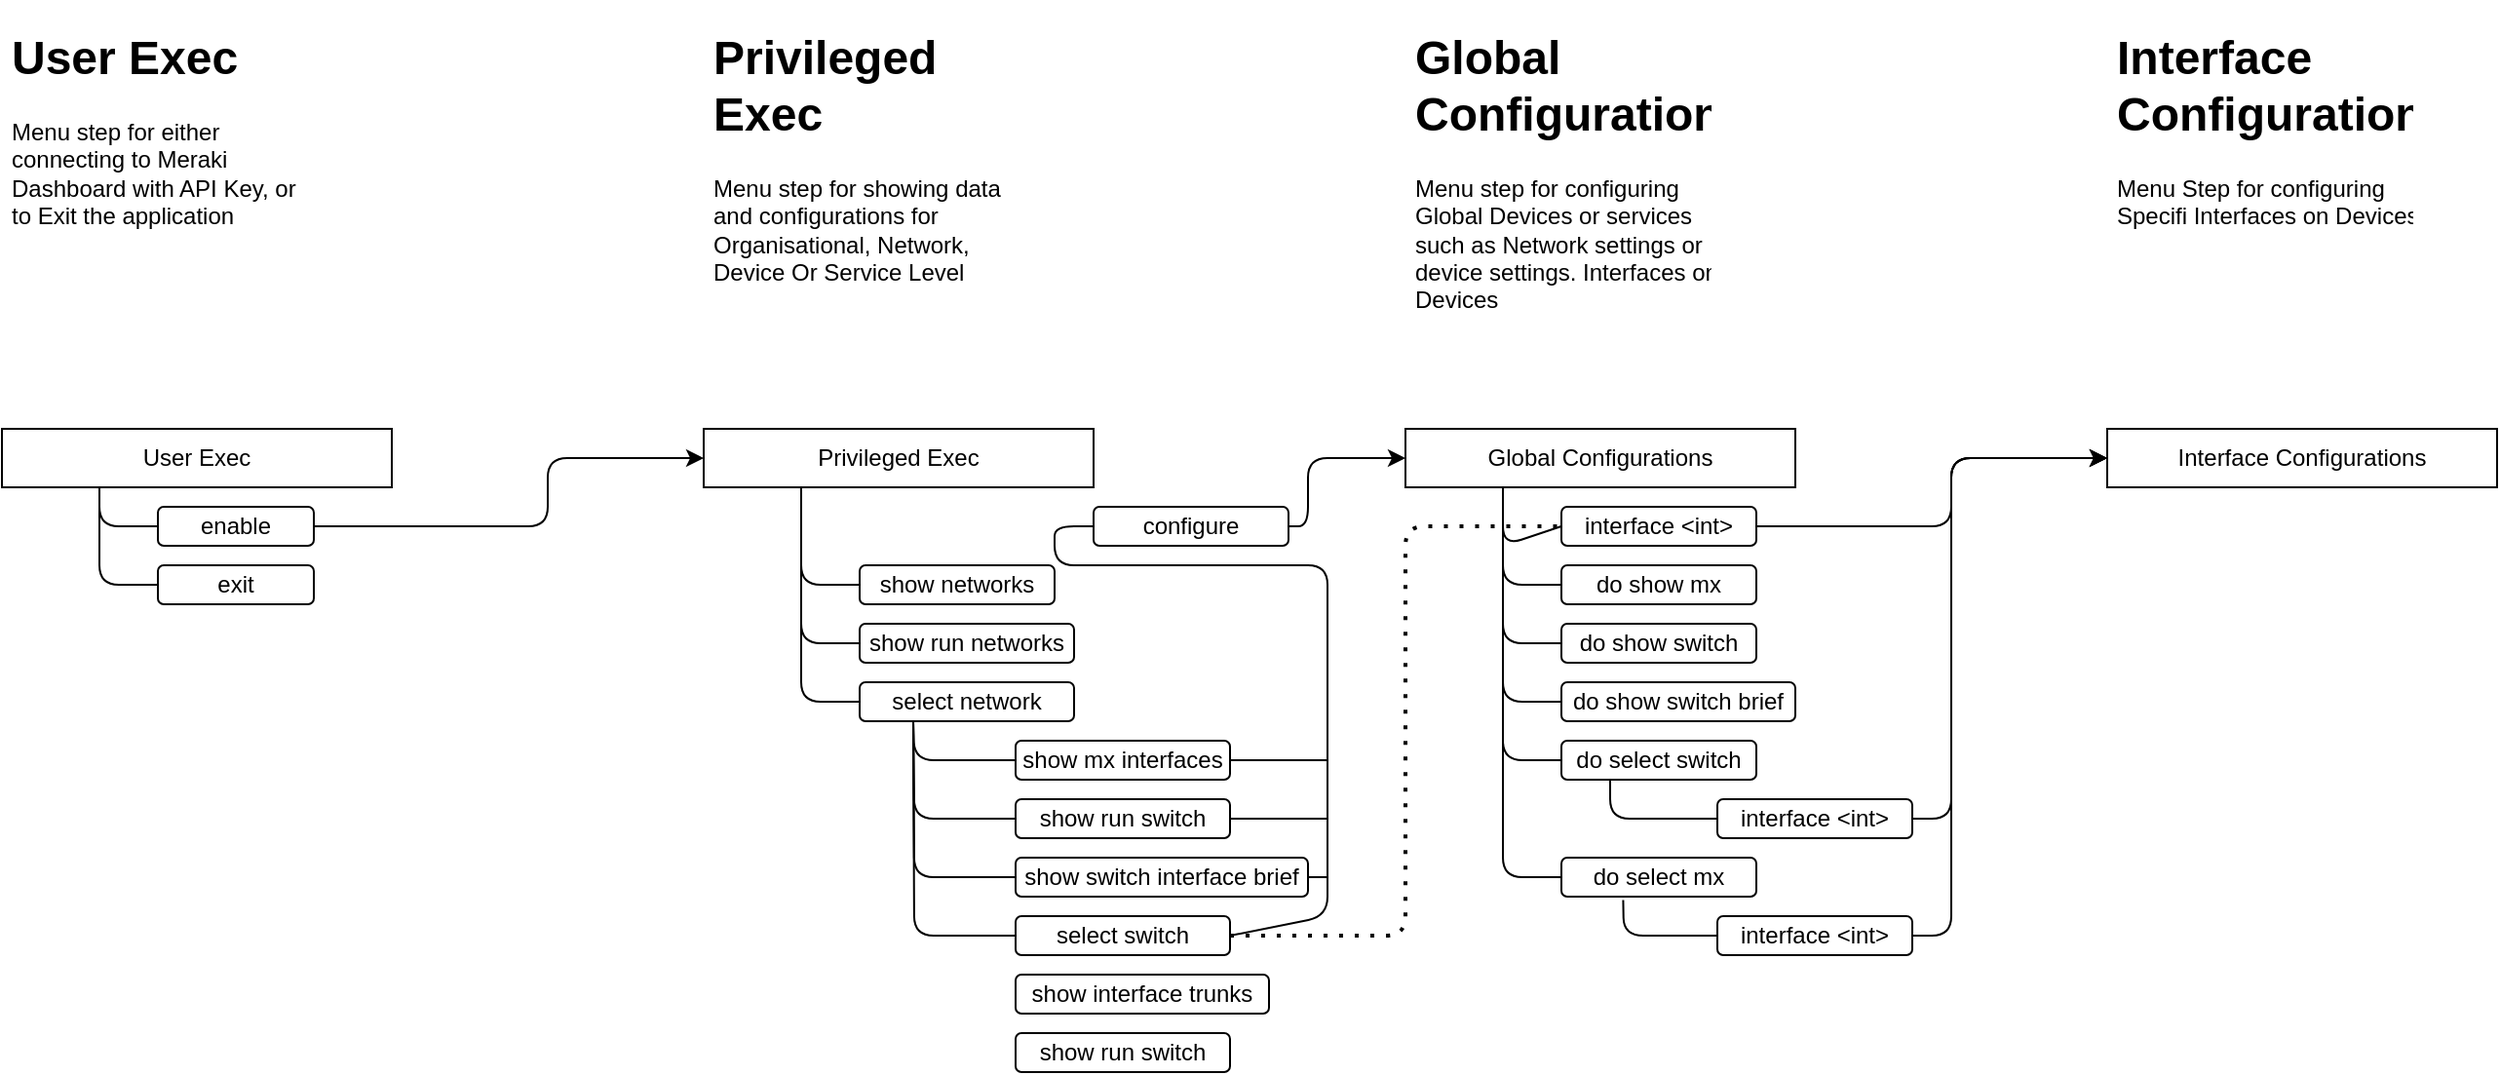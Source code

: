 <mxfile version="14.2.2" type="github">
  <diagram id="WFQadTtpuY_C7dDkhRBZ" name="Page-1">
    <mxGraphModel dx="802" dy="442" grid="1" gridSize="10" guides="1" tooltips="1" connect="1" arrows="1" fold="1" page="1" pageScale="1" pageWidth="827" pageHeight="1169" math="0" shadow="0">
      <root>
        <mxCell id="0" />
        <mxCell id="1" parent="0" />
        <mxCell id="yNQHmbNTrjHeebdMgLnV-1" value="User Exec" style="rounded=0;whiteSpace=wrap;html=1;" vertex="1" parent="1">
          <mxGeometry x="40" y="250" width="200" height="30" as="geometry" />
        </mxCell>
        <mxCell id="yNQHmbNTrjHeebdMgLnV-2" value="enable" style="rounded=1;whiteSpace=wrap;html=1;" vertex="1" parent="1">
          <mxGeometry x="120" y="290" width="80" height="20" as="geometry" />
        </mxCell>
        <mxCell id="yNQHmbNTrjHeebdMgLnV-3" value="exit" style="rounded=1;whiteSpace=wrap;html=1;" vertex="1" parent="1">
          <mxGeometry x="120" y="320" width="80" height="20" as="geometry" />
        </mxCell>
        <mxCell id="yNQHmbNTrjHeebdMgLnV-4" value="" style="endArrow=none;html=1;entryX=0.25;entryY=1;entryDx=0;entryDy=0;exitX=0;exitY=0.5;exitDx=0;exitDy=0;" edge="1" parent="1" source="yNQHmbNTrjHeebdMgLnV-2" target="yNQHmbNTrjHeebdMgLnV-1">
          <mxGeometry width="50" height="50" relative="1" as="geometry">
            <mxPoint x="145" y="330" as="sourcePoint" />
            <mxPoint x="130" y="320" as="targetPoint" />
            <Array as="points">
              <mxPoint x="90" y="300" />
            </Array>
          </mxGeometry>
        </mxCell>
        <mxCell id="yNQHmbNTrjHeebdMgLnV-6" value="" style="endArrow=none;html=1;entryX=0.25;entryY=1;entryDx=0;entryDy=0;exitX=0;exitY=0.5;exitDx=0;exitDy=0;" edge="1" parent="1" source="yNQHmbNTrjHeebdMgLnV-3" target="yNQHmbNTrjHeebdMgLnV-1">
          <mxGeometry width="50" height="50" relative="1" as="geometry">
            <mxPoint x="120" y="420" as="sourcePoint" />
            <mxPoint x="170" y="370" as="targetPoint" />
            <Array as="points">
              <mxPoint x="90" y="330" />
            </Array>
          </mxGeometry>
        </mxCell>
        <mxCell id="yNQHmbNTrjHeebdMgLnV-10" value="Privileged Exec" style="rounded=0;whiteSpace=wrap;html=1;" vertex="1" parent="1">
          <mxGeometry x="400" y="250" width="200" height="30" as="geometry" />
        </mxCell>
        <mxCell id="yNQHmbNTrjHeebdMgLnV-11" value="Global Configurations" style="rounded=0;whiteSpace=wrap;html=1;" vertex="1" parent="1">
          <mxGeometry x="760" y="250" width="200" height="30" as="geometry" />
        </mxCell>
        <mxCell id="yNQHmbNTrjHeebdMgLnV-12" value="Interface Configurations" style="rounded=0;whiteSpace=wrap;html=1;" vertex="1" parent="1">
          <mxGeometry x="1120" y="250" width="200" height="30" as="geometry" />
        </mxCell>
        <mxCell id="yNQHmbNTrjHeebdMgLnV-14" value="&lt;h1&gt;User Exec&lt;br&gt;&lt;/h1&gt;&lt;p&gt;Menu step for either connecting to Meraki Dashboard with API Key, or to Exit the application&lt;br&gt;&lt;/p&gt;" style="text;html=1;strokeColor=none;fillColor=none;spacing=5;spacingTop=-20;whiteSpace=wrap;overflow=hidden;rounded=0;" vertex="1" parent="1">
          <mxGeometry x="40" y="40" width="160" height="140" as="geometry" />
        </mxCell>
        <mxCell id="yNQHmbNTrjHeebdMgLnV-15" value="&lt;h1&gt;Privileged Exec&lt;br&gt;&lt;/h1&gt;Menu step for showing data and configurations for Organisational, Network, Device Or Service Level" style="text;html=1;strokeColor=none;fillColor=none;spacing=5;spacingTop=-20;whiteSpace=wrap;overflow=hidden;rounded=0;" vertex="1" parent="1">
          <mxGeometry x="400" y="40" width="160" height="140" as="geometry" />
        </mxCell>
        <mxCell id="yNQHmbNTrjHeebdMgLnV-16" value="&lt;h1&gt;Global Configuration&lt;br&gt;&lt;/h1&gt;Menu step for configuring Global Devices or services such as Network settings or device settings. Interfaces on Devices" style="text;html=1;strokeColor=none;fillColor=none;spacing=5;spacingTop=-20;whiteSpace=wrap;overflow=hidden;rounded=0;" vertex="1" parent="1">
          <mxGeometry x="760" y="40" width="160" height="170" as="geometry" />
        </mxCell>
        <mxCell id="yNQHmbNTrjHeebdMgLnV-17" value="&lt;h1&gt;Interface Configuration&lt;br&gt;&lt;/h1&gt;Menu Step for configuring Specifi Interfaces on Devices" style="text;html=1;strokeColor=none;fillColor=none;spacing=5;spacingTop=-20;whiteSpace=wrap;overflow=hidden;rounded=0;" vertex="1" parent="1">
          <mxGeometry x="1120" y="40" width="160" height="190" as="geometry" />
        </mxCell>
        <mxCell id="yNQHmbNTrjHeebdMgLnV-18" value="show networks" style="rounded=1;whiteSpace=wrap;html=1;" vertex="1" parent="1">
          <mxGeometry x="480" y="320" width="100" height="20" as="geometry" />
        </mxCell>
        <mxCell id="yNQHmbNTrjHeebdMgLnV-19" value="show run networks" style="rounded=1;whiteSpace=wrap;html=1;" vertex="1" parent="1">
          <mxGeometry x="480" y="350" width="110" height="20" as="geometry" />
        </mxCell>
        <mxCell id="yNQHmbNTrjHeebdMgLnV-20" value="select network" style="rounded=1;whiteSpace=wrap;html=1;" vertex="1" parent="1">
          <mxGeometry x="480" y="380" width="110" height="20" as="geometry" />
        </mxCell>
        <mxCell id="yNQHmbNTrjHeebdMgLnV-21" value="configure" style="rounded=1;whiteSpace=wrap;html=1;" vertex="1" parent="1">
          <mxGeometry x="600" y="290" width="100" height="20" as="geometry" />
        </mxCell>
        <mxCell id="yNQHmbNTrjHeebdMgLnV-22" value="" style="endArrow=classic;html=1;exitX=1;exitY=0.5;exitDx=0;exitDy=0;entryX=0;entryY=0.5;entryDx=0;entryDy=0;" edge="1" parent="1" source="yNQHmbNTrjHeebdMgLnV-2" target="yNQHmbNTrjHeebdMgLnV-10">
          <mxGeometry width="50" height="50" relative="1" as="geometry">
            <mxPoint x="250" y="330" as="sourcePoint" />
            <mxPoint x="300" y="280" as="targetPoint" />
            <Array as="points">
              <mxPoint x="320" y="300" />
              <mxPoint x="320" y="265" />
            </Array>
          </mxGeometry>
        </mxCell>
        <mxCell id="yNQHmbNTrjHeebdMgLnV-23" value="" style="endArrow=classic;html=1;exitX=1;exitY=0.5;exitDx=0;exitDy=0;entryX=0;entryY=0.5;entryDx=0;entryDy=0;" edge="1" parent="1" source="yNQHmbNTrjHeebdMgLnV-21" target="yNQHmbNTrjHeebdMgLnV-11">
          <mxGeometry width="50" height="50" relative="1" as="geometry">
            <mxPoint x="660" y="300" as="sourcePoint" />
            <mxPoint x="710" y="250" as="targetPoint" />
            <Array as="points">
              <mxPoint x="710" y="300" />
              <mxPoint x="710" y="265" />
            </Array>
          </mxGeometry>
        </mxCell>
        <mxCell id="yNQHmbNTrjHeebdMgLnV-25" value="interface &amp;lt;int&amp;gt;" style="rounded=1;whiteSpace=wrap;html=1;" vertex="1" parent="1">
          <mxGeometry x="840" y="290" width="100" height="20" as="geometry" />
        </mxCell>
        <mxCell id="yNQHmbNTrjHeebdMgLnV-27" value="show mx interfaces" style="rounded=1;whiteSpace=wrap;html=1;" vertex="1" parent="1">
          <mxGeometry x="560" y="410" width="110" height="20" as="geometry" />
        </mxCell>
        <mxCell id="yNQHmbNTrjHeebdMgLnV-28" value="show run switch" style="rounded=1;whiteSpace=wrap;html=1;" vertex="1" parent="1">
          <mxGeometry x="560" y="440" width="110" height="20" as="geometry" />
        </mxCell>
        <mxCell id="yNQHmbNTrjHeebdMgLnV-29" value="show switch interface brief" style="rounded=1;whiteSpace=wrap;html=1;" vertex="1" parent="1">
          <mxGeometry x="560" y="470" width="150" height="20" as="geometry" />
        </mxCell>
        <mxCell id="yNQHmbNTrjHeebdMgLnV-30" value="select switch" style="rounded=1;whiteSpace=wrap;html=1;" vertex="1" parent="1">
          <mxGeometry x="560" y="500" width="110" height="20" as="geometry" />
        </mxCell>
        <mxCell id="yNQHmbNTrjHeebdMgLnV-31" value="" style="endArrow=none;dashed=1;html=1;dashPattern=1 3;strokeWidth=2;exitX=1;exitY=0.5;exitDx=0;exitDy=0;entryX=0;entryY=0.5;entryDx=0;entryDy=0;" edge="1" parent="1" source="yNQHmbNTrjHeebdMgLnV-30" target="yNQHmbNTrjHeebdMgLnV-25">
          <mxGeometry width="50" height="50" relative="1" as="geometry">
            <mxPoint x="730" y="440" as="sourcePoint" />
            <mxPoint x="780" y="390" as="targetPoint" />
            <Array as="points">
              <mxPoint x="760" y="510" />
              <mxPoint x="760" y="300" />
            </Array>
          </mxGeometry>
        </mxCell>
        <mxCell id="yNQHmbNTrjHeebdMgLnV-32" value="do show mx" style="rounded=1;whiteSpace=wrap;html=1;" vertex="1" parent="1">
          <mxGeometry x="840" y="320" width="100" height="20" as="geometry" />
        </mxCell>
        <mxCell id="yNQHmbNTrjHeebdMgLnV-33" value="do show switch" style="rounded=1;whiteSpace=wrap;html=1;" vertex="1" parent="1">
          <mxGeometry x="840" y="350" width="100" height="20" as="geometry" />
        </mxCell>
        <mxCell id="yNQHmbNTrjHeebdMgLnV-34" value="do show switch brief" style="rounded=1;whiteSpace=wrap;html=1;" vertex="1" parent="1">
          <mxGeometry x="840" y="380" width="120" height="20" as="geometry" />
        </mxCell>
        <mxCell id="yNQHmbNTrjHeebdMgLnV-35" value="do select switch" style="rounded=1;whiteSpace=wrap;html=1;" vertex="1" parent="1">
          <mxGeometry x="840" y="410" width="100" height="20" as="geometry" />
        </mxCell>
        <mxCell id="yNQHmbNTrjHeebdMgLnV-36" value="interface &amp;lt;int&amp;gt;" style="rounded=1;whiteSpace=wrap;html=1;" vertex="1" parent="1">
          <mxGeometry x="920" y="440" width="100" height="20" as="geometry" />
        </mxCell>
        <mxCell id="yNQHmbNTrjHeebdMgLnV-37" value="" style="endArrow=none;html=1;entryX=0.25;entryY=1;entryDx=0;entryDy=0;exitX=0;exitY=0.5;exitDx=0;exitDy=0;" edge="1" parent="1" source="yNQHmbNTrjHeebdMgLnV-18" target="yNQHmbNTrjHeebdMgLnV-10">
          <mxGeometry width="50" height="50" relative="1" as="geometry">
            <mxPoint x="430" y="470" as="sourcePoint" />
            <mxPoint x="480" y="420" as="targetPoint" />
            <Array as="points">
              <mxPoint x="450" y="330" />
            </Array>
          </mxGeometry>
        </mxCell>
        <mxCell id="yNQHmbNTrjHeebdMgLnV-38" value="" style="endArrow=none;html=1;entryX=0.25;entryY=1;entryDx=0;entryDy=0;exitX=0;exitY=0.5;exitDx=0;exitDy=0;" edge="1" parent="1" source="yNQHmbNTrjHeebdMgLnV-19" target="yNQHmbNTrjHeebdMgLnV-10">
          <mxGeometry width="50" height="50" relative="1" as="geometry">
            <mxPoint x="400" y="420" as="sourcePoint" />
            <mxPoint x="450" y="370" as="targetPoint" />
            <Array as="points">
              <mxPoint x="450" y="360" />
            </Array>
          </mxGeometry>
        </mxCell>
        <mxCell id="yNQHmbNTrjHeebdMgLnV-39" value="" style="endArrow=none;html=1;exitX=0;exitY=0.5;exitDx=0;exitDy=0;entryX=0.25;entryY=1;entryDx=0;entryDy=0;" edge="1" parent="1" source="yNQHmbNTrjHeebdMgLnV-20" target="yNQHmbNTrjHeebdMgLnV-10">
          <mxGeometry width="50" height="50" relative="1" as="geometry">
            <mxPoint x="360" y="420" as="sourcePoint" />
            <mxPoint x="410" y="370" as="targetPoint" />
            <Array as="points">
              <mxPoint x="450" y="390" />
            </Array>
          </mxGeometry>
        </mxCell>
        <mxCell id="yNQHmbNTrjHeebdMgLnV-40" value="" style="endArrow=none;html=1;entryX=0.25;entryY=1;entryDx=0;entryDy=0;exitX=0;exitY=0.5;exitDx=0;exitDy=0;" edge="1" parent="1" source="yNQHmbNTrjHeebdMgLnV-27" target="yNQHmbNTrjHeebdMgLnV-20">
          <mxGeometry width="50" height="50" relative="1" as="geometry">
            <mxPoint x="470" y="480" as="sourcePoint" />
            <mxPoint x="520" y="430" as="targetPoint" />
            <Array as="points">
              <mxPoint x="508" y="420" />
            </Array>
          </mxGeometry>
        </mxCell>
        <mxCell id="yNQHmbNTrjHeebdMgLnV-41" value="" style="endArrow=none;html=1;entryX=0.25;entryY=1;entryDx=0;entryDy=0;exitX=0;exitY=0.5;exitDx=0;exitDy=0;" edge="1" parent="1" source="yNQHmbNTrjHeebdMgLnV-28" target="yNQHmbNTrjHeebdMgLnV-20">
          <mxGeometry width="50" height="50" relative="1" as="geometry">
            <mxPoint x="450" y="500" as="sourcePoint" />
            <mxPoint x="500" y="450" as="targetPoint" />
            <Array as="points">
              <mxPoint x="508" y="450" />
            </Array>
          </mxGeometry>
        </mxCell>
        <mxCell id="yNQHmbNTrjHeebdMgLnV-42" value="" style="endArrow=none;html=1;entryX=0.25;entryY=1;entryDx=0;entryDy=0;exitX=0;exitY=0.5;exitDx=0;exitDy=0;" edge="1" parent="1" source="yNQHmbNTrjHeebdMgLnV-29" target="yNQHmbNTrjHeebdMgLnV-20">
          <mxGeometry width="50" height="50" relative="1" as="geometry">
            <mxPoint x="470" y="540" as="sourcePoint" />
            <mxPoint x="520" y="490" as="targetPoint" />
            <Array as="points">
              <mxPoint x="508" y="480" />
            </Array>
          </mxGeometry>
        </mxCell>
        <mxCell id="yNQHmbNTrjHeebdMgLnV-43" value="" style="endArrow=none;html=1;entryX=0.25;entryY=1;entryDx=0;entryDy=0;exitX=0;exitY=0.5;exitDx=0;exitDy=0;" edge="1" parent="1" source="yNQHmbNTrjHeebdMgLnV-30" target="yNQHmbNTrjHeebdMgLnV-20">
          <mxGeometry width="50" height="50" relative="1" as="geometry">
            <mxPoint x="420" y="530" as="sourcePoint" />
            <mxPoint x="470" y="480" as="targetPoint" />
            <Array as="points">
              <mxPoint x="508" y="510" />
            </Array>
          </mxGeometry>
        </mxCell>
        <mxCell id="yNQHmbNTrjHeebdMgLnV-45" value="" style="endArrow=none;html=1;entryX=0;entryY=0.5;entryDx=0;entryDy=0;exitX=1;exitY=0.5;exitDx=0;exitDy=0;" edge="1" parent="1" source="yNQHmbNTrjHeebdMgLnV-30" target="yNQHmbNTrjHeebdMgLnV-21">
          <mxGeometry width="50" height="50" relative="1" as="geometry">
            <mxPoint x="720" y="500" as="sourcePoint" />
            <mxPoint x="720" y="350" as="targetPoint" />
            <Array as="points">
              <mxPoint x="720" y="500" />
              <mxPoint x="720" y="320" />
              <mxPoint x="580" y="320" />
              <mxPoint x="580" y="300" />
            </Array>
          </mxGeometry>
        </mxCell>
        <mxCell id="yNQHmbNTrjHeebdMgLnV-46" value="" style="endArrow=none;html=1;entryX=1;entryY=0.5;entryDx=0;entryDy=0;" edge="1" parent="1" target="yNQHmbNTrjHeebdMgLnV-27">
          <mxGeometry width="50" height="50" relative="1" as="geometry">
            <mxPoint x="720" y="420" as="sourcePoint" />
            <mxPoint x="670" y="350" as="targetPoint" />
          </mxGeometry>
        </mxCell>
        <mxCell id="yNQHmbNTrjHeebdMgLnV-47" value="" style="endArrow=none;html=1;entryX=1;entryY=0.5;entryDx=0;entryDy=0;" edge="1" parent="1" target="yNQHmbNTrjHeebdMgLnV-28">
          <mxGeometry width="50" height="50" relative="1" as="geometry">
            <mxPoint x="720" y="450" as="sourcePoint" />
            <mxPoint x="680" y="430" as="targetPoint" />
          </mxGeometry>
        </mxCell>
        <mxCell id="yNQHmbNTrjHeebdMgLnV-48" value="" style="endArrow=none;html=1;entryX=1;entryY=0.5;entryDx=0;entryDy=0;" edge="1" parent="1" target="yNQHmbNTrjHeebdMgLnV-29">
          <mxGeometry width="50" height="50" relative="1" as="geometry">
            <mxPoint x="720" y="480" as="sourcePoint" />
            <mxPoint x="690" y="440" as="targetPoint" />
          </mxGeometry>
        </mxCell>
        <mxCell id="yNQHmbNTrjHeebdMgLnV-51" value="" style="endArrow=none;html=1;entryX=0.25;entryY=1;entryDx=0;entryDy=0;exitX=0;exitY=0.5;exitDx=0;exitDy=0;" edge="1" parent="1" source="yNQHmbNTrjHeebdMgLnV-25" target="yNQHmbNTrjHeebdMgLnV-11">
          <mxGeometry width="50" height="50" relative="1" as="geometry">
            <mxPoint x="780" y="440" as="sourcePoint" />
            <mxPoint x="830" y="390" as="targetPoint" />
            <Array as="points">
              <mxPoint x="810" y="310" />
            </Array>
          </mxGeometry>
        </mxCell>
        <mxCell id="yNQHmbNTrjHeebdMgLnV-52" value="" style="endArrow=none;html=1;entryX=0.25;entryY=1;entryDx=0;entryDy=0;exitX=0;exitY=0.5;exitDx=0;exitDy=0;" edge="1" parent="1" source="yNQHmbNTrjHeebdMgLnV-32" target="yNQHmbNTrjHeebdMgLnV-11">
          <mxGeometry width="50" height="50" relative="1" as="geometry">
            <mxPoint x="790" y="430" as="sourcePoint" />
            <mxPoint x="840" y="380" as="targetPoint" />
            <Array as="points">
              <mxPoint x="810" y="330" />
            </Array>
          </mxGeometry>
        </mxCell>
        <mxCell id="yNQHmbNTrjHeebdMgLnV-53" value="" style="endArrow=none;html=1;entryX=0.25;entryY=1;entryDx=0;entryDy=0;exitX=0;exitY=0.5;exitDx=0;exitDy=0;" edge="1" parent="1" source="yNQHmbNTrjHeebdMgLnV-33" target="yNQHmbNTrjHeebdMgLnV-11">
          <mxGeometry width="50" height="50" relative="1" as="geometry">
            <mxPoint x="780" y="440" as="sourcePoint" />
            <mxPoint x="830" y="390" as="targetPoint" />
            <Array as="points">
              <mxPoint x="810" y="360" />
            </Array>
          </mxGeometry>
        </mxCell>
        <mxCell id="yNQHmbNTrjHeebdMgLnV-54" value="" style="endArrow=none;html=1;entryX=0.25;entryY=1;entryDx=0;entryDy=0;exitX=0;exitY=0.5;exitDx=0;exitDy=0;" edge="1" parent="1" source="yNQHmbNTrjHeebdMgLnV-34" target="yNQHmbNTrjHeebdMgLnV-11">
          <mxGeometry width="50" height="50" relative="1" as="geometry">
            <mxPoint x="770" y="460" as="sourcePoint" />
            <mxPoint x="820" y="410" as="targetPoint" />
            <Array as="points">
              <mxPoint x="810" y="390" />
            </Array>
          </mxGeometry>
        </mxCell>
        <mxCell id="yNQHmbNTrjHeebdMgLnV-55" value="" style="endArrow=none;html=1;entryX=0.25;entryY=1;entryDx=0;entryDy=0;exitX=0;exitY=0.5;exitDx=0;exitDy=0;" edge="1" parent="1" source="yNQHmbNTrjHeebdMgLnV-35" target="yNQHmbNTrjHeebdMgLnV-11">
          <mxGeometry width="50" height="50" relative="1" as="geometry">
            <mxPoint x="800" y="490" as="sourcePoint" />
            <mxPoint x="850" y="440" as="targetPoint" />
            <Array as="points">
              <mxPoint x="810" y="420" />
            </Array>
          </mxGeometry>
        </mxCell>
        <mxCell id="yNQHmbNTrjHeebdMgLnV-56" value="" style="endArrow=none;html=1;entryX=0.25;entryY=1;entryDx=0;entryDy=0;exitX=0;exitY=0.5;exitDx=0;exitDy=0;" edge="1" parent="1" source="yNQHmbNTrjHeebdMgLnV-36" target="yNQHmbNTrjHeebdMgLnV-35">
          <mxGeometry width="50" height="50" relative="1" as="geometry">
            <mxPoint x="810" y="530" as="sourcePoint" />
            <mxPoint x="860" y="480" as="targetPoint" />
            <Array as="points">
              <mxPoint x="865" y="450" />
            </Array>
          </mxGeometry>
        </mxCell>
        <mxCell id="yNQHmbNTrjHeebdMgLnV-58" value="show interface trunks" style="rounded=1;whiteSpace=wrap;html=1;" vertex="1" parent="1">
          <mxGeometry x="560" y="530" width="130" height="20" as="geometry" />
        </mxCell>
        <mxCell id="yNQHmbNTrjHeebdMgLnV-59" value="do select mx" style="rounded=1;whiteSpace=wrap;html=1;" vertex="1" parent="1">
          <mxGeometry x="840" y="470" width="100" height="20" as="geometry" />
        </mxCell>
        <mxCell id="yNQHmbNTrjHeebdMgLnV-60" value="interface &amp;lt;int&amp;gt;" style="rounded=1;whiteSpace=wrap;html=1;" vertex="1" parent="1">
          <mxGeometry x="920" y="500" width="100" height="20" as="geometry" />
        </mxCell>
        <mxCell id="yNQHmbNTrjHeebdMgLnV-61" value="" style="endArrow=none;html=1;entryX=0.25;entryY=1;entryDx=0;entryDy=0;exitX=0;exitY=0.5;exitDx=0;exitDy=0;" edge="1" parent="1" source="yNQHmbNTrjHeebdMgLnV-59" target="yNQHmbNTrjHeebdMgLnV-11">
          <mxGeometry width="50" height="50" relative="1" as="geometry">
            <mxPoint x="770" y="570" as="sourcePoint" />
            <mxPoint x="820" y="520" as="targetPoint" />
            <Array as="points">
              <mxPoint x="810" y="480" />
            </Array>
          </mxGeometry>
        </mxCell>
        <mxCell id="yNQHmbNTrjHeebdMgLnV-62" value="" style="endArrow=none;html=1;entryX=0.317;entryY=1.086;entryDx=0;entryDy=0;entryPerimeter=0;exitX=0;exitY=0.5;exitDx=0;exitDy=0;" edge="1" parent="1" source="yNQHmbNTrjHeebdMgLnV-60" target="yNQHmbNTrjHeebdMgLnV-59">
          <mxGeometry width="50" height="50" relative="1" as="geometry">
            <mxPoint x="850" y="570" as="sourcePoint" />
            <mxPoint x="900" y="520" as="targetPoint" />
            <Array as="points">
              <mxPoint x="872" y="510" />
            </Array>
          </mxGeometry>
        </mxCell>
        <mxCell id="yNQHmbNTrjHeebdMgLnV-63" value="" style="endArrow=classic;html=1;exitX=1;exitY=0.5;exitDx=0;exitDy=0;entryX=0;entryY=0.5;entryDx=0;entryDy=0;" edge="1" parent="1" source="yNQHmbNTrjHeebdMgLnV-25" target="yNQHmbNTrjHeebdMgLnV-12">
          <mxGeometry width="50" height="50" relative="1" as="geometry">
            <mxPoint x="970" y="320" as="sourcePoint" />
            <mxPoint x="1020" y="270" as="targetPoint" />
            <Array as="points">
              <mxPoint x="1040" y="300" />
              <mxPoint x="1040" y="265" />
            </Array>
          </mxGeometry>
        </mxCell>
        <mxCell id="yNQHmbNTrjHeebdMgLnV-64" value="" style="endArrow=classic;html=1;exitX=1;exitY=0.5;exitDx=0;exitDy=0;entryX=0;entryY=0.5;entryDx=0;entryDy=0;" edge="1" parent="1" source="yNQHmbNTrjHeebdMgLnV-36" target="yNQHmbNTrjHeebdMgLnV-12">
          <mxGeometry width="50" height="50" relative="1" as="geometry">
            <mxPoint x="1050" y="440" as="sourcePoint" />
            <mxPoint x="1100" y="390" as="targetPoint" />
            <Array as="points">
              <mxPoint x="1040" y="450" />
              <mxPoint x="1040" y="265" />
            </Array>
          </mxGeometry>
        </mxCell>
        <mxCell id="yNQHmbNTrjHeebdMgLnV-65" value="" style="endArrow=classic;html=1;exitX=1;exitY=0.5;exitDx=0;exitDy=0;entryX=0;entryY=0.5;entryDx=0;entryDy=0;" edge="1" parent="1" source="yNQHmbNTrjHeebdMgLnV-60" target="yNQHmbNTrjHeebdMgLnV-12">
          <mxGeometry width="50" height="50" relative="1" as="geometry">
            <mxPoint x="1080" y="470" as="sourcePoint" />
            <mxPoint x="1130" y="420" as="targetPoint" />
            <Array as="points">
              <mxPoint x="1040" y="510" />
              <mxPoint x="1040" y="265" />
            </Array>
          </mxGeometry>
        </mxCell>
        <mxCell id="yNQHmbNTrjHeebdMgLnV-66" value="show run switch" style="rounded=1;whiteSpace=wrap;html=1;" vertex="1" parent="1">
          <mxGeometry x="560" y="560" width="110" height="20" as="geometry" />
        </mxCell>
      </root>
    </mxGraphModel>
  </diagram>
</mxfile>
